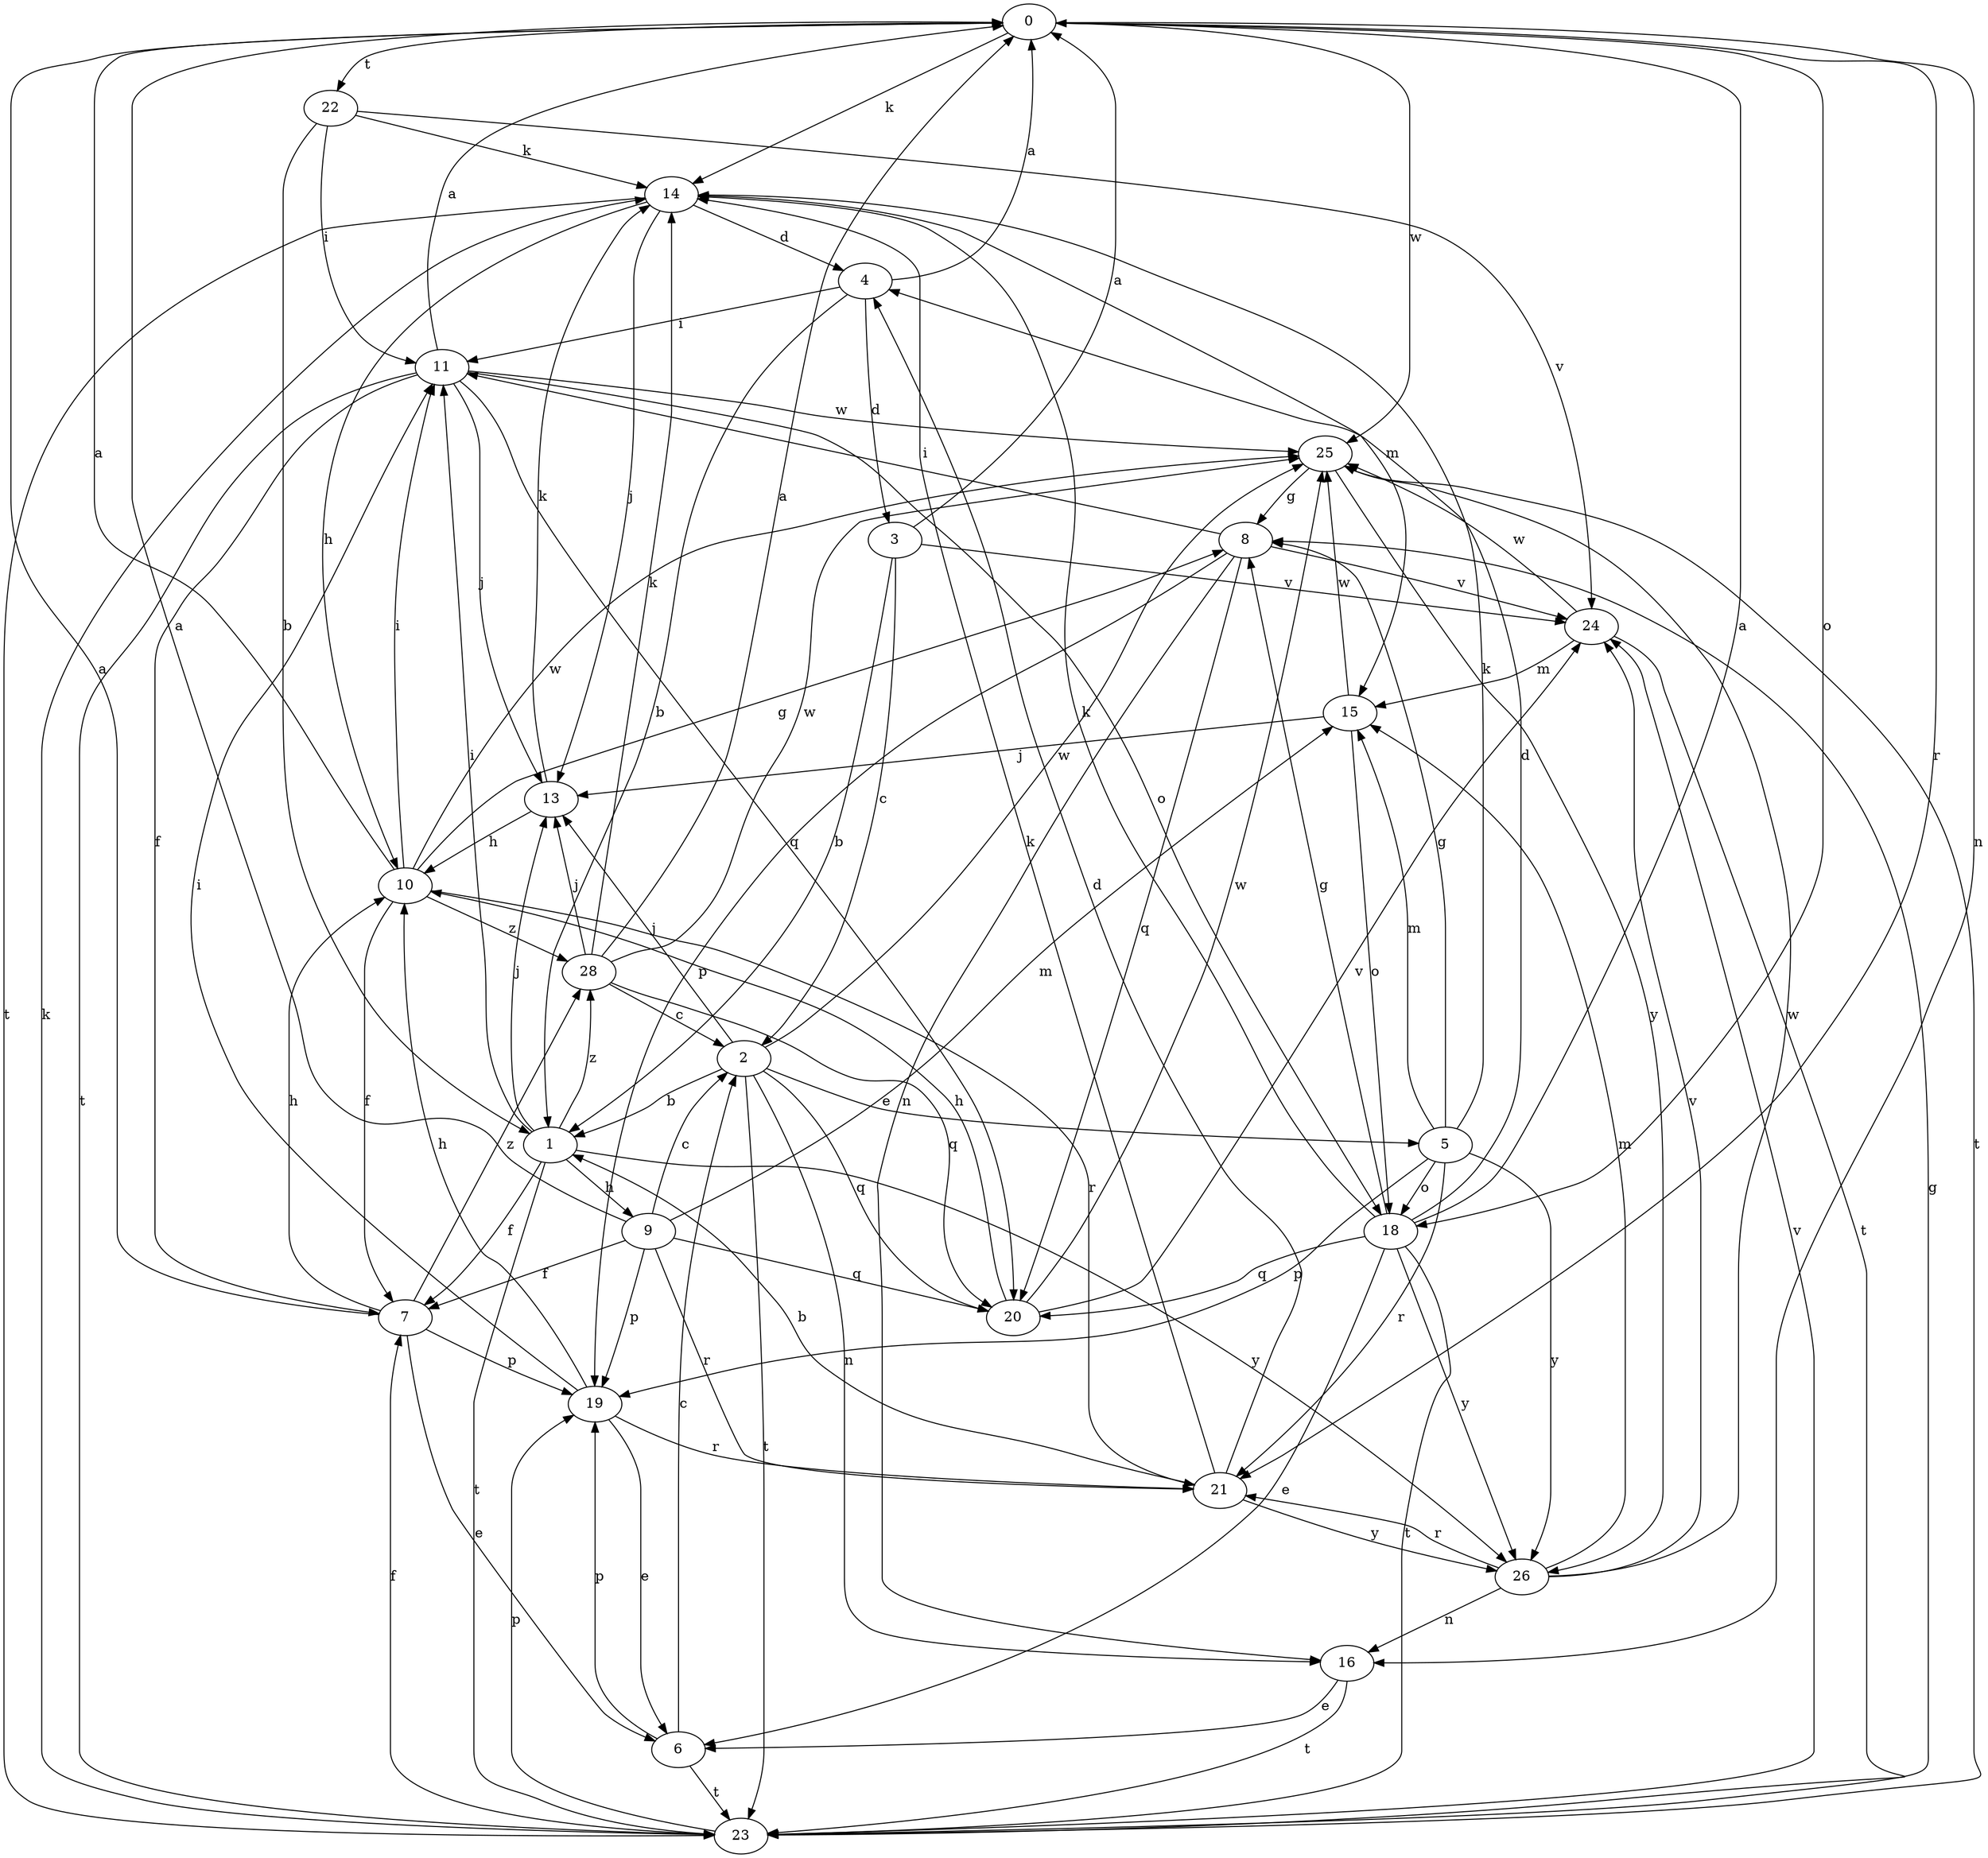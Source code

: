 strict digraph  {
0;
1;
2;
3;
4;
5;
6;
7;
8;
9;
10;
11;
13;
14;
15;
16;
18;
19;
20;
21;
22;
23;
24;
25;
26;
28;
0 -> 14  [label=k];
0 -> 16  [label=n];
0 -> 18  [label=o];
0 -> 21  [label=r];
0 -> 22  [label=t];
0 -> 25  [label=w];
1 -> 7  [label=f];
1 -> 9  [label=h];
1 -> 11  [label=i];
1 -> 13  [label=j];
1 -> 23  [label=t];
1 -> 26  [label=y];
1 -> 28  [label=z];
2 -> 1  [label=b];
2 -> 5  [label=e];
2 -> 13  [label=j];
2 -> 16  [label=n];
2 -> 20  [label=q];
2 -> 23  [label=t];
2 -> 25  [label=w];
3 -> 0  [label=a];
3 -> 1  [label=b];
3 -> 2  [label=c];
3 -> 24  [label=v];
4 -> 0  [label=a];
4 -> 1  [label=b];
4 -> 3  [label=d];
4 -> 11  [label=i];
5 -> 8  [label=g];
5 -> 14  [label=k];
5 -> 15  [label=m];
5 -> 18  [label=o];
5 -> 19  [label=p];
5 -> 21  [label=r];
5 -> 26  [label=y];
6 -> 2  [label=c];
6 -> 19  [label=p];
6 -> 23  [label=t];
7 -> 0  [label=a];
7 -> 6  [label=e];
7 -> 10  [label=h];
7 -> 19  [label=p];
7 -> 28  [label=z];
8 -> 11  [label=i];
8 -> 16  [label=n];
8 -> 19  [label=p];
8 -> 20  [label=q];
8 -> 24  [label=v];
9 -> 0  [label=a];
9 -> 2  [label=c];
9 -> 7  [label=f];
9 -> 15  [label=m];
9 -> 19  [label=p];
9 -> 20  [label=q];
9 -> 21  [label=r];
10 -> 0  [label=a];
10 -> 7  [label=f];
10 -> 8  [label=g];
10 -> 11  [label=i];
10 -> 21  [label=r];
10 -> 25  [label=w];
10 -> 28  [label=z];
11 -> 0  [label=a];
11 -> 7  [label=f];
11 -> 13  [label=j];
11 -> 18  [label=o];
11 -> 20  [label=q];
11 -> 23  [label=t];
11 -> 25  [label=w];
13 -> 10  [label=h];
13 -> 14  [label=k];
14 -> 4  [label=d];
14 -> 10  [label=h];
14 -> 13  [label=j];
14 -> 15  [label=m];
14 -> 23  [label=t];
15 -> 13  [label=j];
15 -> 18  [label=o];
15 -> 25  [label=w];
16 -> 6  [label=e];
16 -> 23  [label=t];
18 -> 0  [label=a];
18 -> 4  [label=d];
18 -> 6  [label=e];
18 -> 8  [label=g];
18 -> 14  [label=k];
18 -> 20  [label=q];
18 -> 23  [label=t];
18 -> 26  [label=y];
19 -> 6  [label=e];
19 -> 10  [label=h];
19 -> 11  [label=i];
19 -> 21  [label=r];
20 -> 10  [label=h];
20 -> 24  [label=v];
20 -> 25  [label=w];
21 -> 1  [label=b];
21 -> 4  [label=d];
21 -> 14  [label=k];
21 -> 26  [label=y];
22 -> 1  [label=b];
22 -> 11  [label=i];
22 -> 14  [label=k];
22 -> 24  [label=v];
23 -> 7  [label=f];
23 -> 8  [label=g];
23 -> 14  [label=k];
23 -> 19  [label=p];
23 -> 24  [label=v];
24 -> 15  [label=m];
24 -> 23  [label=t];
24 -> 25  [label=w];
25 -> 8  [label=g];
25 -> 23  [label=t];
25 -> 26  [label=y];
26 -> 15  [label=m];
26 -> 16  [label=n];
26 -> 21  [label=r];
26 -> 24  [label=v];
26 -> 25  [label=w];
28 -> 0  [label=a];
28 -> 2  [label=c];
28 -> 13  [label=j];
28 -> 14  [label=k];
28 -> 20  [label=q];
28 -> 25  [label=w];
}
